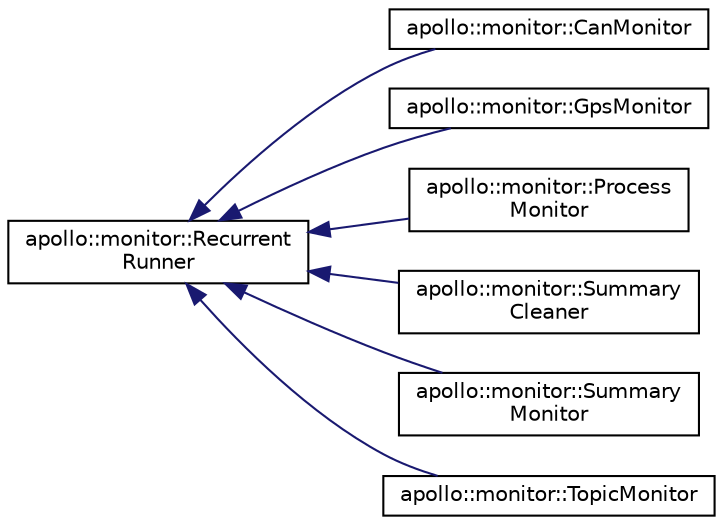 digraph "Graphical Class Hierarchy"
{
  edge [fontname="Helvetica",fontsize="10",labelfontname="Helvetica",labelfontsize="10"];
  node [fontname="Helvetica",fontsize="10",shape=record];
  rankdir="LR";
  Node1 [label="apollo::monitor::Recurrent\lRunner",height=0.2,width=0.4,color="black", fillcolor="white", style="filled",URL="$classapollo_1_1monitor_1_1RecurrentRunner.html"];
  Node1 -> Node2 [dir="back",color="midnightblue",fontsize="10",style="solid",fontname="Helvetica"];
  Node2 [label="apollo::monitor::CanMonitor",height=0.2,width=0.4,color="black", fillcolor="white", style="filled",URL="$classapollo_1_1monitor_1_1CanMonitor.html"];
  Node1 -> Node3 [dir="back",color="midnightblue",fontsize="10",style="solid",fontname="Helvetica"];
  Node3 [label="apollo::monitor::GpsMonitor",height=0.2,width=0.4,color="black", fillcolor="white", style="filled",URL="$classapollo_1_1monitor_1_1GpsMonitor.html"];
  Node1 -> Node4 [dir="back",color="midnightblue",fontsize="10",style="solid",fontname="Helvetica"];
  Node4 [label="apollo::monitor::Process\lMonitor",height=0.2,width=0.4,color="black", fillcolor="white", style="filled",URL="$classapollo_1_1monitor_1_1ProcessMonitor.html"];
  Node1 -> Node5 [dir="back",color="midnightblue",fontsize="10",style="solid",fontname="Helvetica"];
  Node5 [label="apollo::monitor::Summary\lCleaner",height=0.2,width=0.4,color="black", fillcolor="white", style="filled",URL="$classapollo_1_1monitor_1_1SummaryCleaner.html"];
  Node1 -> Node6 [dir="back",color="midnightblue",fontsize="10",style="solid",fontname="Helvetica"];
  Node6 [label="apollo::monitor::Summary\lMonitor",height=0.2,width=0.4,color="black", fillcolor="white", style="filled",URL="$classapollo_1_1monitor_1_1SummaryMonitor.html"];
  Node1 -> Node7 [dir="back",color="midnightblue",fontsize="10",style="solid",fontname="Helvetica"];
  Node7 [label="apollo::monitor::TopicMonitor",height=0.2,width=0.4,color="black", fillcolor="white", style="filled",URL="$classapollo_1_1monitor_1_1TopicMonitor.html"];
}
